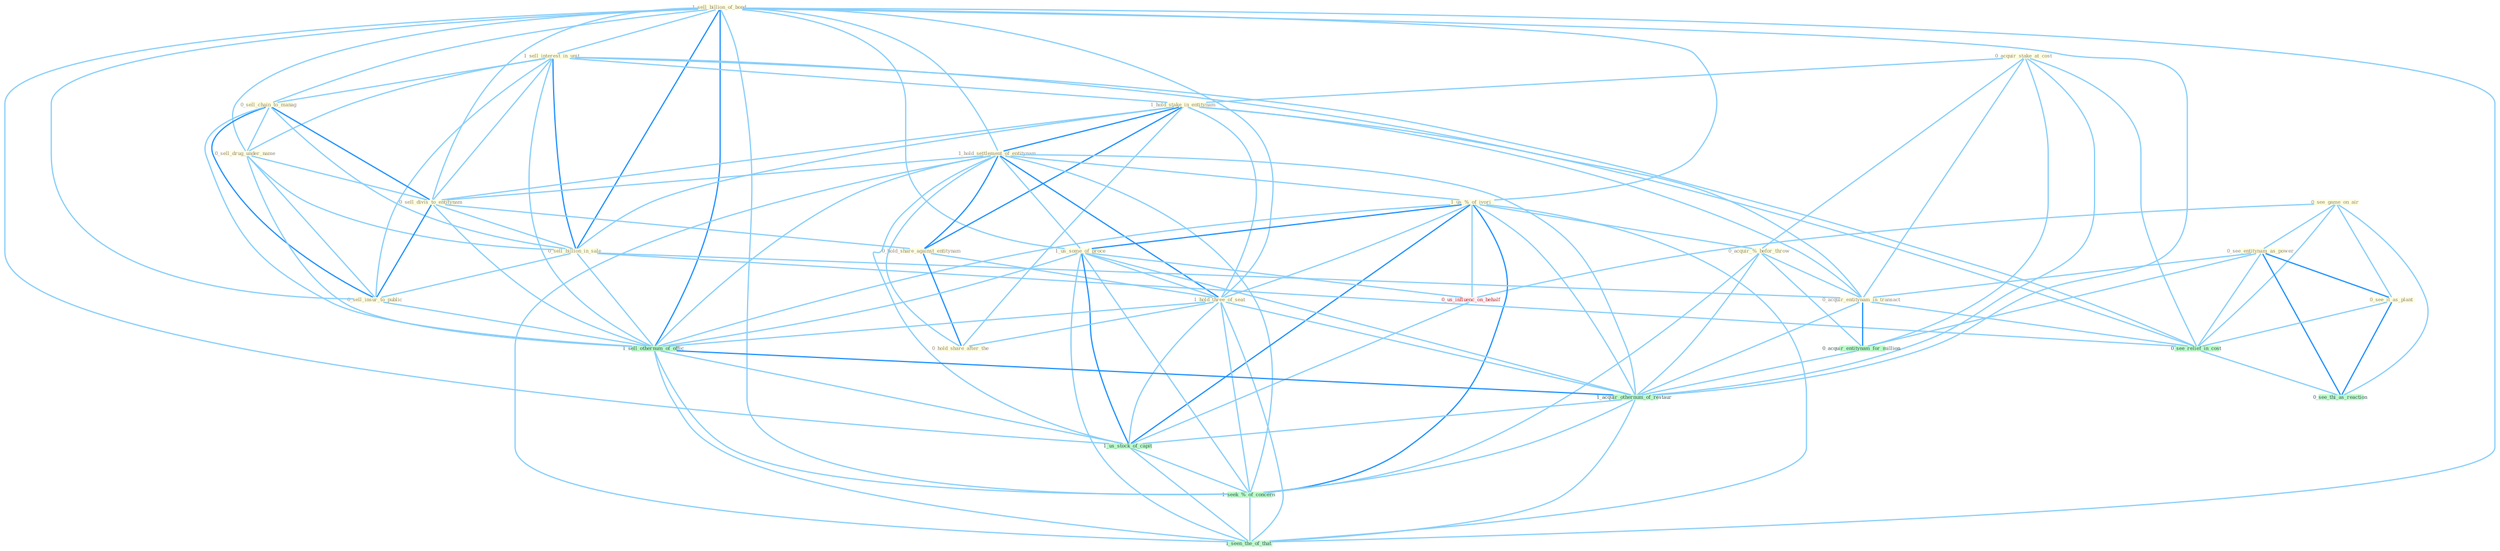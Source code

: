 Graph G{ 
    node
    [shape=polygon,style=filled,width=.5,height=.06,color="#BDFCC9",fixedsize=true,fontsize=4,
    fontcolor="#2f4f4f"];
    {node
    [color="#ffffe0", fontcolor="#8b7d6b"] "1_sell_billion_of_bond " "0_see_game_on_air " "1_sell_interest_in_unit " "0_sell_chain_to_manag " "0_acquir_stake_at_cost " "0_sell_drug_under_name " "1_hold_stake_in_entitynam " "1_hold_settlement_of_entitynam " "0_sell_divis_to_entitynam " "1_us_%_of_ivori " "0_sell_billion_in_sale " "0_see_entitynam_as_power " "0_hold_share_against_entitynam " "0_acquir_%_befor_throw " "1_us_some_of_proce " "1_hold_three_of_seat " "0_acquir_entitynam_in_transact " "0_hold_share_after_the " "0_sell_insur_to_public " "0_see_it_as_plant "}
{node [color="#fff0f5", fontcolor="#b22222"] "0_us_influenc_on_behalf "}
edge [color="#B0E2FF"];

	"1_sell_billion_of_bond " -- "1_sell_interest_in_unit " [w="1", color="#87cefa" ];
	"1_sell_billion_of_bond " -- "0_sell_chain_to_manag " [w="1", color="#87cefa" ];
	"1_sell_billion_of_bond " -- "0_sell_drug_under_name " [w="1", color="#87cefa" ];
	"1_sell_billion_of_bond " -- "1_hold_settlement_of_entitynam " [w="1", color="#87cefa" ];
	"1_sell_billion_of_bond " -- "0_sell_divis_to_entitynam " [w="1", color="#87cefa" ];
	"1_sell_billion_of_bond " -- "1_us_%_of_ivori " [w="1", color="#87cefa" ];
	"1_sell_billion_of_bond " -- "0_sell_billion_in_sale " [w="2", color="#1e90ff" , len=0.8];
	"1_sell_billion_of_bond " -- "1_us_some_of_proce " [w="1", color="#87cefa" ];
	"1_sell_billion_of_bond " -- "1_hold_three_of_seat " [w="1", color="#87cefa" ];
	"1_sell_billion_of_bond " -- "0_sell_insur_to_public " [w="1", color="#87cefa" ];
	"1_sell_billion_of_bond " -- "1_sell_othernum_of_offic " [w="2", color="#1e90ff" , len=0.8];
	"1_sell_billion_of_bond " -- "1_acquir_othernum_of_restaur " [w="1", color="#87cefa" ];
	"1_sell_billion_of_bond " -- "1_us_stock_of_capit " [w="1", color="#87cefa" ];
	"1_sell_billion_of_bond " -- "1_seek_%_of_concern " [w="1", color="#87cefa" ];
	"1_sell_billion_of_bond " -- "1_seen_the_of_that " [w="1", color="#87cefa" ];
	"0_see_game_on_air " -- "0_see_entitynam_as_power " [w="1", color="#87cefa" ];
	"0_see_game_on_air " -- "0_see_it_as_plant " [w="1", color="#87cefa" ];
	"0_see_game_on_air " -- "0_us_influenc_on_behalf " [w="1", color="#87cefa" ];
	"0_see_game_on_air " -- "0_see_relief_in_cost " [w="1", color="#87cefa" ];
	"0_see_game_on_air " -- "0_see_thi_as_reaction " [w="1", color="#87cefa" ];
	"1_sell_interest_in_unit " -- "0_sell_chain_to_manag " [w="1", color="#87cefa" ];
	"1_sell_interest_in_unit " -- "0_sell_drug_under_name " [w="1", color="#87cefa" ];
	"1_sell_interest_in_unit " -- "1_hold_stake_in_entitynam " [w="1", color="#87cefa" ];
	"1_sell_interest_in_unit " -- "0_sell_divis_to_entitynam " [w="1", color="#87cefa" ];
	"1_sell_interest_in_unit " -- "0_sell_billion_in_sale " [w="2", color="#1e90ff" , len=0.8];
	"1_sell_interest_in_unit " -- "0_acquir_entitynam_in_transact " [w="1", color="#87cefa" ];
	"1_sell_interest_in_unit " -- "0_sell_insur_to_public " [w="1", color="#87cefa" ];
	"1_sell_interest_in_unit " -- "1_sell_othernum_of_offic " [w="1", color="#87cefa" ];
	"1_sell_interest_in_unit " -- "0_see_relief_in_cost " [w="1", color="#87cefa" ];
	"0_sell_chain_to_manag " -- "0_sell_drug_under_name " [w="1", color="#87cefa" ];
	"0_sell_chain_to_manag " -- "0_sell_divis_to_entitynam " [w="2", color="#1e90ff" , len=0.8];
	"0_sell_chain_to_manag " -- "0_sell_billion_in_sale " [w="1", color="#87cefa" ];
	"0_sell_chain_to_manag " -- "0_sell_insur_to_public " [w="2", color="#1e90ff" , len=0.8];
	"0_sell_chain_to_manag " -- "1_sell_othernum_of_offic " [w="1", color="#87cefa" ];
	"0_acquir_stake_at_cost " -- "1_hold_stake_in_entitynam " [w="1", color="#87cefa" ];
	"0_acquir_stake_at_cost " -- "0_acquir_%_befor_throw " [w="1", color="#87cefa" ];
	"0_acquir_stake_at_cost " -- "0_acquir_entitynam_in_transact " [w="1", color="#87cefa" ];
	"0_acquir_stake_at_cost " -- "0_acquir_entitynam_for_million " [w="1", color="#87cefa" ];
	"0_acquir_stake_at_cost " -- "0_see_relief_in_cost " [w="1", color="#87cefa" ];
	"0_acquir_stake_at_cost " -- "1_acquir_othernum_of_restaur " [w="1", color="#87cefa" ];
	"0_sell_drug_under_name " -- "0_sell_divis_to_entitynam " [w="1", color="#87cefa" ];
	"0_sell_drug_under_name " -- "0_sell_billion_in_sale " [w="1", color="#87cefa" ];
	"0_sell_drug_under_name " -- "0_sell_insur_to_public " [w="1", color="#87cefa" ];
	"0_sell_drug_under_name " -- "1_sell_othernum_of_offic " [w="1", color="#87cefa" ];
	"1_hold_stake_in_entitynam " -- "1_hold_settlement_of_entitynam " [w="2", color="#1e90ff" , len=0.8];
	"1_hold_stake_in_entitynam " -- "0_sell_divis_to_entitynam " [w="1", color="#87cefa" ];
	"1_hold_stake_in_entitynam " -- "0_sell_billion_in_sale " [w="1", color="#87cefa" ];
	"1_hold_stake_in_entitynam " -- "0_hold_share_against_entitynam " [w="2", color="#1e90ff" , len=0.8];
	"1_hold_stake_in_entitynam " -- "1_hold_three_of_seat " [w="1", color="#87cefa" ];
	"1_hold_stake_in_entitynam " -- "0_acquir_entitynam_in_transact " [w="1", color="#87cefa" ];
	"1_hold_stake_in_entitynam " -- "0_hold_share_after_the " [w="1", color="#87cefa" ];
	"1_hold_stake_in_entitynam " -- "0_see_relief_in_cost " [w="1", color="#87cefa" ];
	"1_hold_settlement_of_entitynam " -- "0_sell_divis_to_entitynam " [w="1", color="#87cefa" ];
	"1_hold_settlement_of_entitynam " -- "1_us_%_of_ivori " [w="1", color="#87cefa" ];
	"1_hold_settlement_of_entitynam " -- "0_hold_share_against_entitynam " [w="2", color="#1e90ff" , len=0.8];
	"1_hold_settlement_of_entitynam " -- "1_us_some_of_proce " [w="1", color="#87cefa" ];
	"1_hold_settlement_of_entitynam " -- "1_hold_three_of_seat " [w="2", color="#1e90ff" , len=0.8];
	"1_hold_settlement_of_entitynam " -- "0_hold_share_after_the " [w="1", color="#87cefa" ];
	"1_hold_settlement_of_entitynam " -- "1_sell_othernum_of_offic " [w="1", color="#87cefa" ];
	"1_hold_settlement_of_entitynam " -- "1_acquir_othernum_of_restaur " [w="1", color="#87cefa" ];
	"1_hold_settlement_of_entitynam " -- "1_us_stock_of_capit " [w="1", color="#87cefa" ];
	"1_hold_settlement_of_entitynam " -- "1_seek_%_of_concern " [w="1", color="#87cefa" ];
	"1_hold_settlement_of_entitynam " -- "1_seen_the_of_that " [w="1", color="#87cefa" ];
	"0_sell_divis_to_entitynam " -- "0_sell_billion_in_sale " [w="1", color="#87cefa" ];
	"0_sell_divis_to_entitynam " -- "0_hold_share_against_entitynam " [w="1", color="#87cefa" ];
	"0_sell_divis_to_entitynam " -- "0_sell_insur_to_public " [w="2", color="#1e90ff" , len=0.8];
	"0_sell_divis_to_entitynam " -- "1_sell_othernum_of_offic " [w="1", color="#87cefa" ];
	"1_us_%_of_ivori " -- "0_acquir_%_befor_throw " [w="1", color="#87cefa" ];
	"1_us_%_of_ivori " -- "1_us_some_of_proce " [w="2", color="#1e90ff" , len=0.8];
	"1_us_%_of_ivori " -- "1_hold_three_of_seat " [w="1", color="#87cefa" ];
	"1_us_%_of_ivori " -- "1_sell_othernum_of_offic " [w="1", color="#87cefa" ];
	"1_us_%_of_ivori " -- "0_us_influenc_on_behalf " [w="1", color="#87cefa" ];
	"1_us_%_of_ivori " -- "1_acquir_othernum_of_restaur " [w="1", color="#87cefa" ];
	"1_us_%_of_ivori " -- "1_us_stock_of_capit " [w="2", color="#1e90ff" , len=0.8];
	"1_us_%_of_ivori " -- "1_seek_%_of_concern " [w="2", color="#1e90ff" , len=0.8];
	"1_us_%_of_ivori " -- "1_seen_the_of_that " [w="1", color="#87cefa" ];
	"0_sell_billion_in_sale " -- "0_acquir_entitynam_in_transact " [w="1", color="#87cefa" ];
	"0_sell_billion_in_sale " -- "0_sell_insur_to_public " [w="1", color="#87cefa" ];
	"0_sell_billion_in_sale " -- "1_sell_othernum_of_offic " [w="1", color="#87cefa" ];
	"0_sell_billion_in_sale " -- "0_see_relief_in_cost " [w="1", color="#87cefa" ];
	"0_see_entitynam_as_power " -- "0_acquir_entitynam_in_transact " [w="1", color="#87cefa" ];
	"0_see_entitynam_as_power " -- "0_see_it_as_plant " [w="2", color="#1e90ff" , len=0.8];
	"0_see_entitynam_as_power " -- "0_acquir_entitynam_for_million " [w="1", color="#87cefa" ];
	"0_see_entitynam_as_power " -- "0_see_relief_in_cost " [w="1", color="#87cefa" ];
	"0_see_entitynam_as_power " -- "0_see_thi_as_reaction " [w="2", color="#1e90ff" , len=0.8];
	"0_hold_share_against_entitynam " -- "1_hold_three_of_seat " [w="1", color="#87cefa" ];
	"0_hold_share_against_entitynam " -- "0_hold_share_after_the " [w="2", color="#1e90ff" , len=0.8];
	"0_acquir_%_befor_throw " -- "0_acquir_entitynam_in_transact " [w="1", color="#87cefa" ];
	"0_acquir_%_befor_throw " -- "0_acquir_entitynam_for_million " [w="1", color="#87cefa" ];
	"0_acquir_%_befor_throw " -- "1_acquir_othernum_of_restaur " [w="1", color="#87cefa" ];
	"0_acquir_%_befor_throw " -- "1_seek_%_of_concern " [w="1", color="#87cefa" ];
	"1_us_some_of_proce " -- "1_hold_three_of_seat " [w="1", color="#87cefa" ];
	"1_us_some_of_proce " -- "1_sell_othernum_of_offic " [w="1", color="#87cefa" ];
	"1_us_some_of_proce " -- "0_us_influenc_on_behalf " [w="1", color="#87cefa" ];
	"1_us_some_of_proce " -- "1_acquir_othernum_of_restaur " [w="1", color="#87cefa" ];
	"1_us_some_of_proce " -- "1_us_stock_of_capit " [w="2", color="#1e90ff" , len=0.8];
	"1_us_some_of_proce " -- "1_seek_%_of_concern " [w="1", color="#87cefa" ];
	"1_us_some_of_proce " -- "1_seen_the_of_that " [w="1", color="#87cefa" ];
	"1_hold_three_of_seat " -- "0_hold_share_after_the " [w="1", color="#87cefa" ];
	"1_hold_three_of_seat " -- "1_sell_othernum_of_offic " [w="1", color="#87cefa" ];
	"1_hold_three_of_seat " -- "1_acquir_othernum_of_restaur " [w="1", color="#87cefa" ];
	"1_hold_three_of_seat " -- "1_us_stock_of_capit " [w="1", color="#87cefa" ];
	"1_hold_three_of_seat " -- "1_seek_%_of_concern " [w="1", color="#87cefa" ];
	"1_hold_three_of_seat " -- "1_seen_the_of_that " [w="1", color="#87cefa" ];
	"0_acquir_entitynam_in_transact " -- "0_acquir_entitynam_for_million " [w="2", color="#1e90ff" , len=0.8];
	"0_acquir_entitynam_in_transact " -- "0_see_relief_in_cost " [w="1", color="#87cefa" ];
	"0_acquir_entitynam_in_transact " -- "1_acquir_othernum_of_restaur " [w="1", color="#87cefa" ];
	"0_sell_insur_to_public " -- "1_sell_othernum_of_offic " [w="1", color="#87cefa" ];
	"0_see_it_as_plant " -- "0_see_relief_in_cost " [w="1", color="#87cefa" ];
	"0_see_it_as_plant " -- "0_see_thi_as_reaction " [w="2", color="#1e90ff" , len=0.8];
	"0_acquir_entitynam_for_million " -- "1_acquir_othernum_of_restaur " [w="1", color="#87cefa" ];
	"1_sell_othernum_of_offic " -- "1_acquir_othernum_of_restaur " [w="2", color="#1e90ff" , len=0.8];
	"1_sell_othernum_of_offic " -- "1_us_stock_of_capit " [w="1", color="#87cefa" ];
	"1_sell_othernum_of_offic " -- "1_seek_%_of_concern " [w="1", color="#87cefa" ];
	"1_sell_othernum_of_offic " -- "1_seen_the_of_that " [w="1", color="#87cefa" ];
	"0_us_influenc_on_behalf " -- "1_us_stock_of_capit " [w="1", color="#87cefa" ];
	"0_see_relief_in_cost " -- "0_see_thi_as_reaction " [w="1", color="#87cefa" ];
	"1_acquir_othernum_of_restaur " -- "1_us_stock_of_capit " [w="1", color="#87cefa" ];
	"1_acquir_othernum_of_restaur " -- "1_seek_%_of_concern " [w="1", color="#87cefa" ];
	"1_acquir_othernum_of_restaur " -- "1_seen_the_of_that " [w="1", color="#87cefa" ];
	"1_us_stock_of_capit " -- "1_seek_%_of_concern " [w="1", color="#87cefa" ];
	"1_us_stock_of_capit " -- "1_seen_the_of_that " [w="1", color="#87cefa" ];
	"1_seek_%_of_concern " -- "1_seen_the_of_that " [w="1", color="#87cefa" ];
}